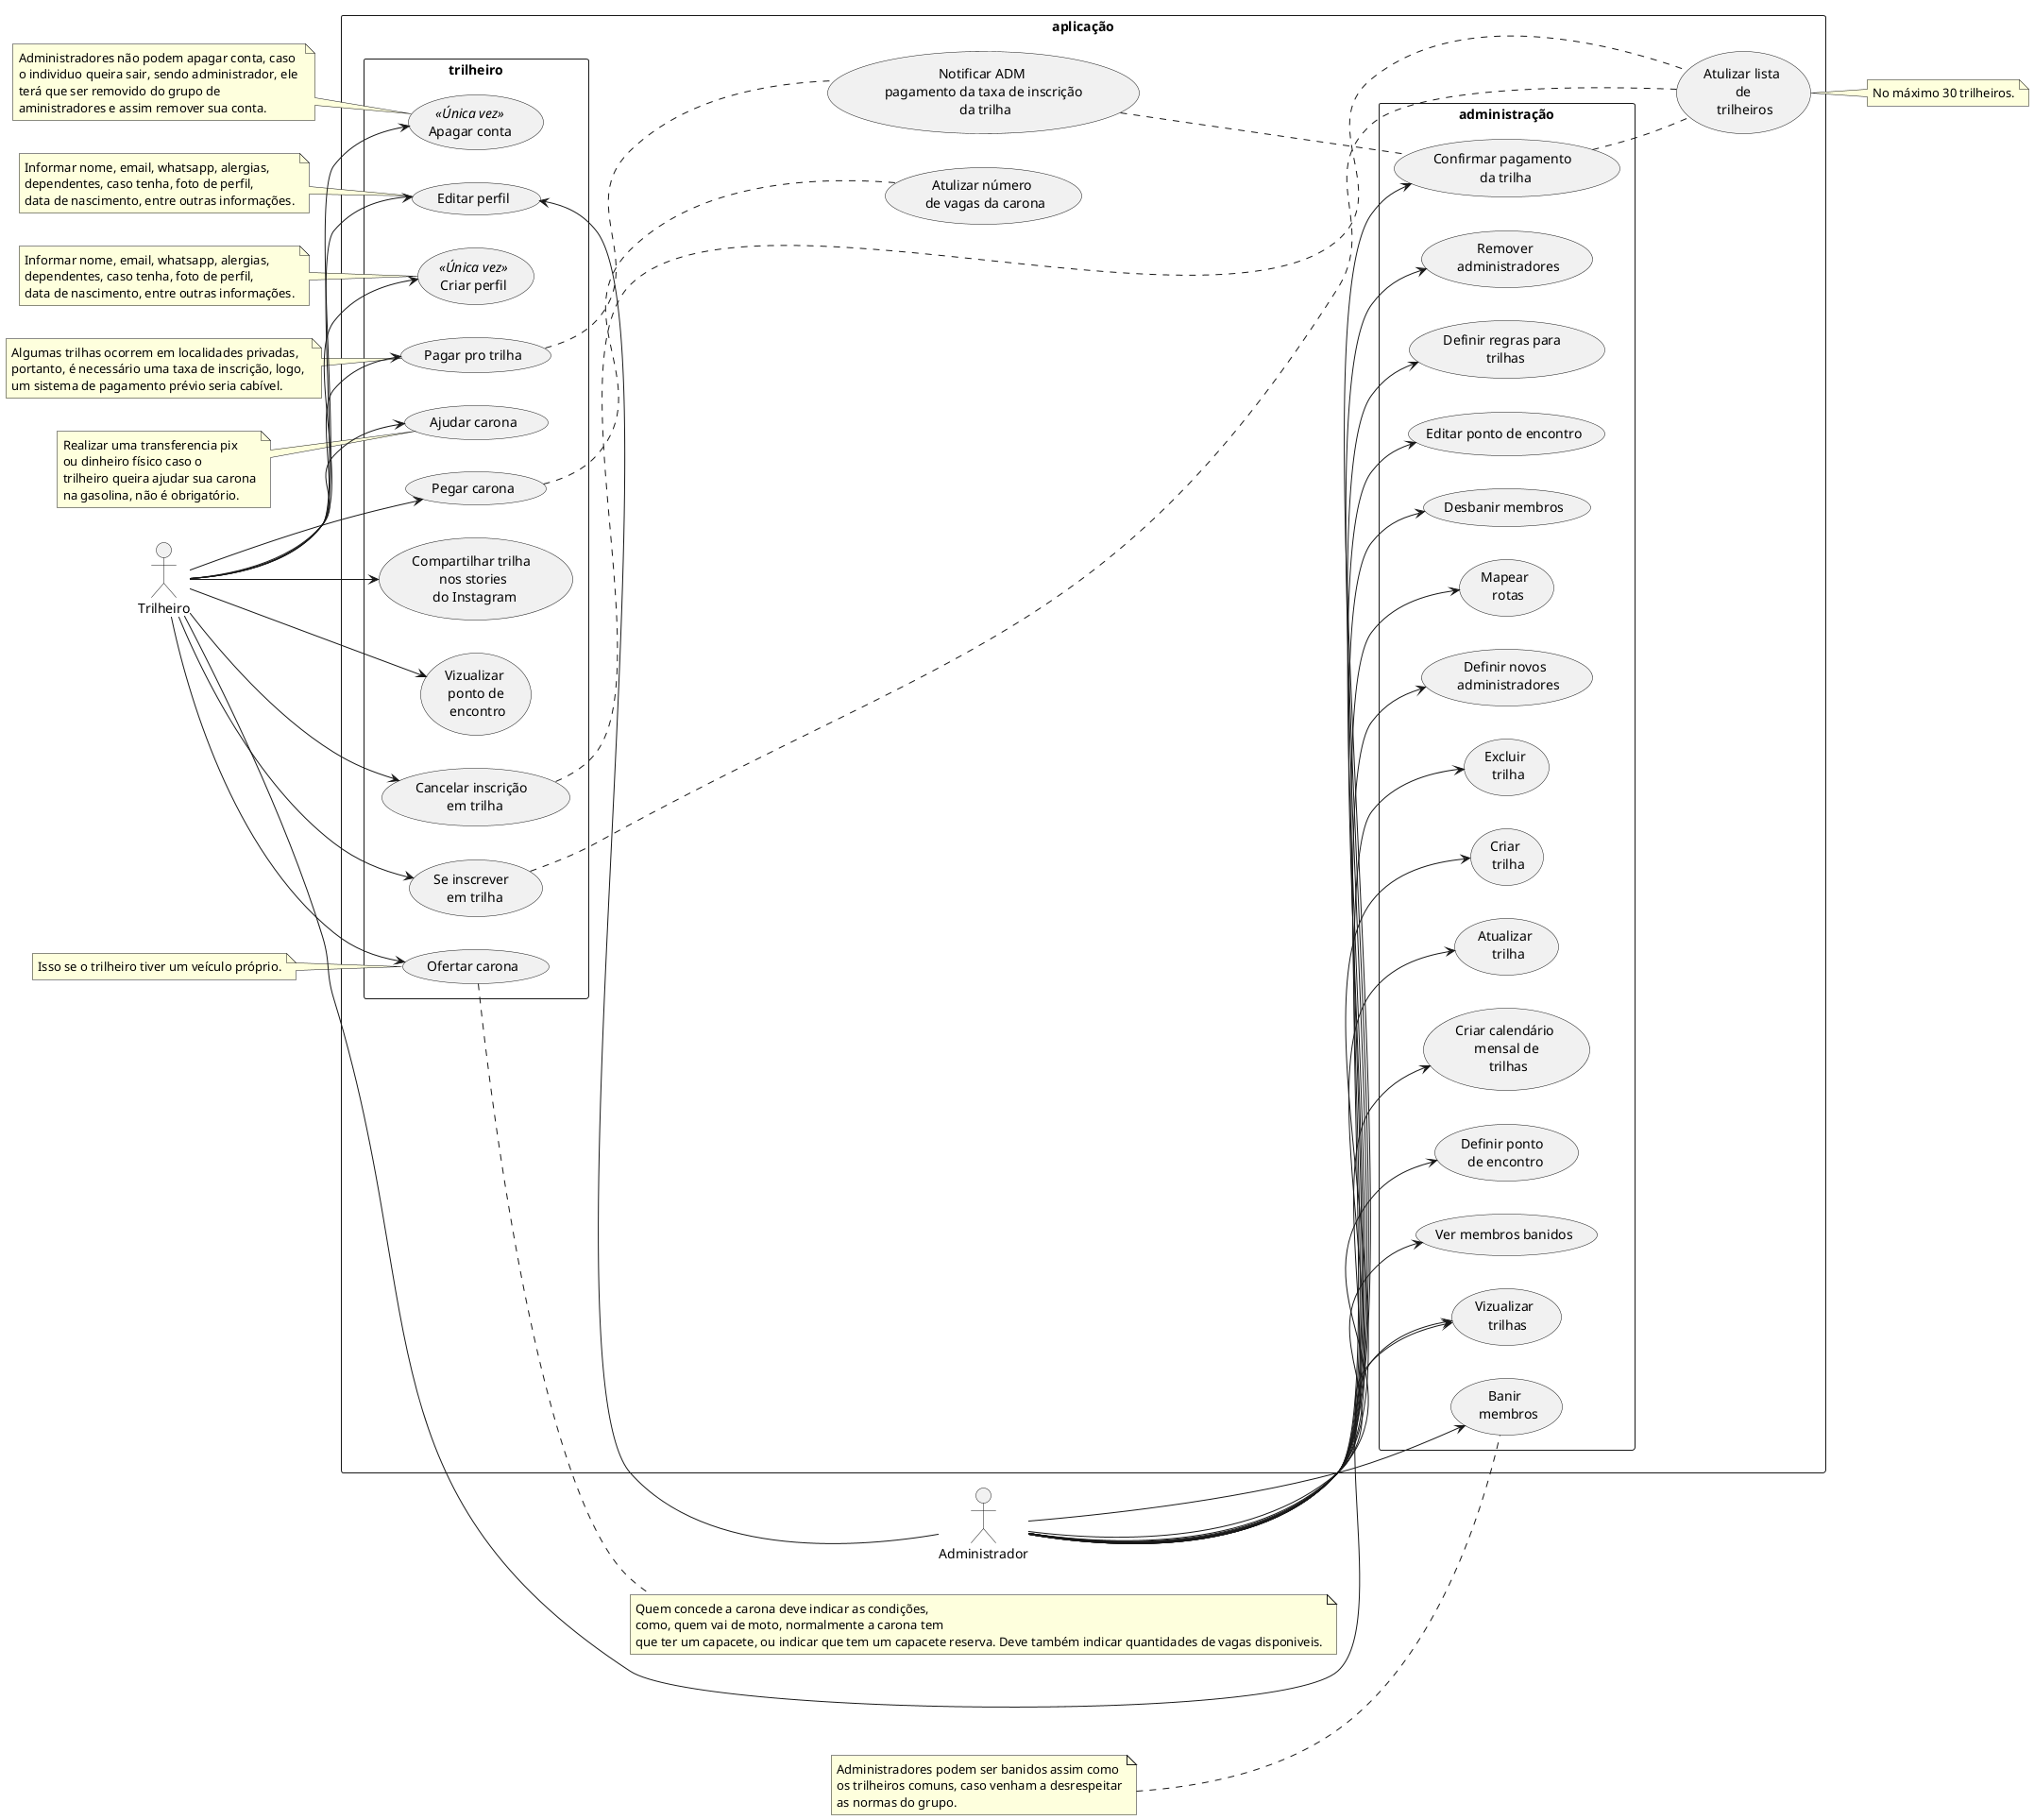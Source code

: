 @startuml pe-na-pedra
left to right direction

:Administrador: as adm
:Trilheiro: as tr

rectangle aplicação {
  rectangle administração {
    usecase (Banir \n membros) as uc1
    usecase (Mapear \n rotas) as uc2
    usecase (Excluir \n trilha) as uc5
    usecase (Vizualizar \n trilhas) as uc3
    usecase (Criar \n trilha) as uc4
    usecase (Atualizar \n trilha) as uc6
    usecase (Criar calendário \n mensal de \n trilhas) as uc7
    usecase (Definir ponto \n de encontro) as uc22
    usecase (Confirmar pagamento \n da trilha) as uc23
    usecase (Definir novos \n administradores) as uc13
    usecase (Remover \n administradores) as uc18
    usecase (Definir regras para \n trilhas) as uc19
    usecase (Editar ponto de encontro) as uc26
    usecase (Desbanir membros) as uc28
    usecase (Ver membros banidos) as uc29
  }
  
  rectangle trilheiro {
    usecase (Vizualizar \n ponto de \n encontro) as uc8
    usecase (Se inscrever \n em trilha) as uc9
    usecase (Ofertar carona) as uc10
    usecase (Pegar carona) as uc11
    usecase (Criar perfil) <<Única vez>> as uc20
    usecase (Ajudar carona) as uc12
    usecase (Compartilhar trilha \n nos stories \n do Instagram) as uc14
    usecase (Cancelar inscrição \n em trilha) as uc15
    usecase (Editar perfil) as uc16
    usecase (Apagar conta) as uc17 <<Única vez>>
    usecase (Pagar pro trilha) as uc21 
  }

  usecase (Atulizar lista \n de \n trilheiros) as uc24
  usecase (Atulizar número \n de vagas da carona) as uc25
  usecase (Notificar ADM \n pagamento da taxa de inscrição \n da trilha) as uc27

  uc15 .. uc24
  uc9 .. uc24
  uc23 .. uc24
  uc11 .. uc25
  uc21 .. uc27
  uc27 .. uc23
}


note right of uc24
  No máximo 30 trilheiros.
end note
 

note left of uc1
  Administradores podem ser banidos assim como
  os trilheiros comuns, caso venham a desrespeitar
  as normas do grupo.
end note

note left of uc17
  Administradores não podem apagar conta, caso
  o individuo queira sair, sendo administrador, ele 
  terá que ser removido do grupo de 
  aministradores e assim remover sua conta.
end note

note left of uc16
  Informar nome, email, whatsapp, alergias,
  dependentes, caso tenha, foto de perfil,
  data de nascimento, entre outras informações.
end note

note left of uc20
  Informar nome, email, whatsapp, alergias,
  dependentes, caso tenha, foto de perfil,
  data de nascimento, entre outras informações.
end note

note left of uc21
  Algumas trilhas ocorrem em localidades privadas,
  portanto, é necessário uma taxa de inscrição, logo, 
  um sistema de pagamento prévio seria cabível.
end note

note left of uc12
  Realizar uma transferencia pix 
  ou dinheiro físico caso o 
  trilheiro queira ajudar sua carona
  na gasolina, não é obrigatório.
end note

note right of uc10 
  Quem concede a carona deve indicar as condições,
  como, quem vai de moto, normalmente a carona tem
  que ter um capacete, ou indicar que tem um capacete reserva. Deve também indicar quantidades de vagas disponiveis.
end note

note left of uc10 
  Isso se o trilheiro tiver um veículo próprio.
end note

adm -left-> uc1
adm -left-> uc2
adm -left-> uc3
adm --> uc4
adm --> uc5
adm --> uc6
adm --> uc7
adm -left-> uc13
adm --> uc16
adm --> uc18
adm --> uc19
adm --> uc23
adm --> uc22
adm --> uc26
adm --> uc28
adm --> uc29

tr --> uc3
tr --> uc8
tr -left-> uc9
tr -left-> uc10
tr -left-> uc11
tr -left-> uc12
tr --> uc14
tr --> uc15
tr --> uc16
tr --> uc17
tr --> uc20
tr --> uc21
@enduml
